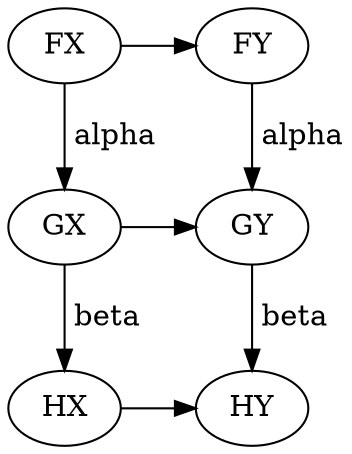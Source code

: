 digraph vc {
  FX -> FY;
  GX -> GY;
  HX -> HY;
  FX -> GX [label = " alpha"];
  FY -> GY [label = " alpha"];
  GX -> HX [label = " beta"];
  GY -> HY [label = " beta"];
  {rank=same; FX FY}
  {rank=same; GX GY}
  {rank=same; HX HY}
}
